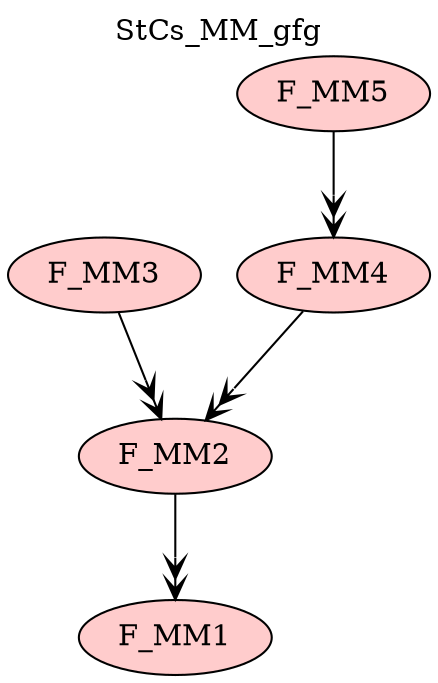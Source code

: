 digraph {graph[label=StCs_MM_gfg,labelloc=tl,labelfontsize=12];
"F_MM1"[shape=oval,fillcolor="#FFCCCC",style ="filled",label="F_MM1"];
"F_MM2"[shape=oval,fillcolor="#FFCCCC",style ="filled",label="F_MM2"];
"F_MM3"[shape=oval,fillcolor="#FFCCCC",style ="filled",label="F_MM3"];
"F_MM4"[shape=oval,fillcolor="#FFCCCC",style ="filled",label="F_MM4"];
"F_MM5"[shape=oval,fillcolor="#FFCCCC",style ="filled",label="F_MM5"];

"F_MM2"->"F_MM1"[label=" ",arrowhead=veevee];
"F_MM3"->"F_MM2"[label=" ",arrowhead=veevee];
"F_MM4"->"F_MM2"[label=" ",arrowhead=veevee];
"F_MM5"->"F_MM4"[label=" ",arrowhead=veevee];
}